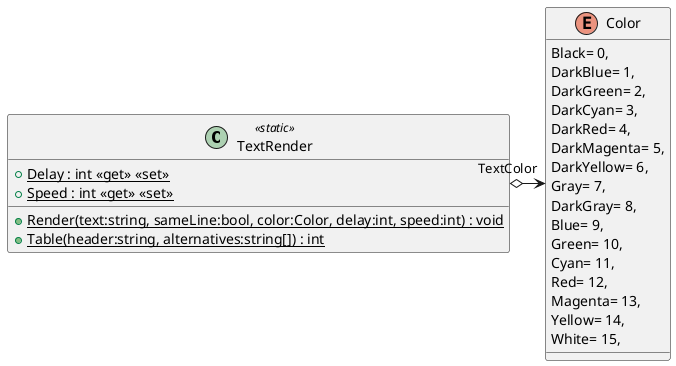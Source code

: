 @startuml
class TextRender <<static>> {
    + {static} Render(text:string, sameLine:bool, color:Color, delay:int, speed:int) : void
    + {static} Table(header:string, alternatives:string[]) : int
    + {static} Delay : int <<get>> <<set>>
    + {static} Speed : int <<get>> <<set>>
}
enum Color {
    Black= 0,
    DarkBlue= 1,
    DarkGreen= 2,
    DarkCyan= 3,
    DarkRed= 4,
    DarkMagenta= 5,
    DarkYellow= 6,
    Gray= 7,
    DarkGray= 8,
    Blue= 9,
    Green= 10,
    Cyan= 11,
    Red= 12,
    Magenta= 13,
    Yellow= 14,
    White= 15,
}
TextRender o-> "TextColor" Color
@enduml
